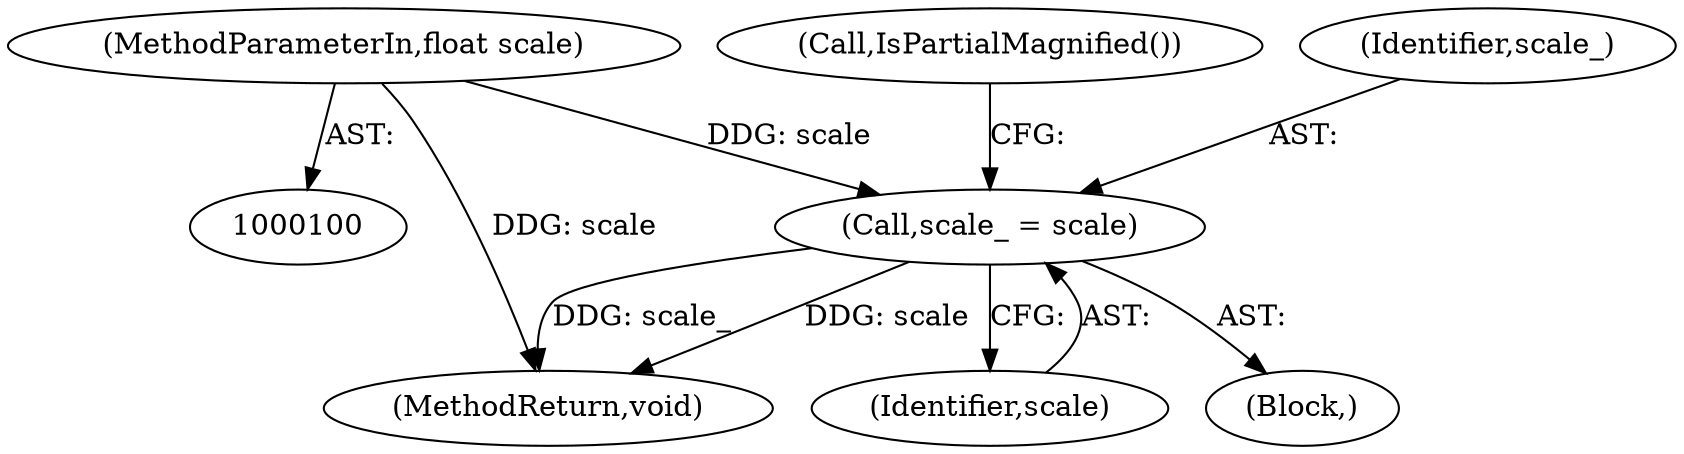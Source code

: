 digraph "1_Chrome_62b8b6e168a12263aab6b88dbef0b900cc37309f_15@del" {
"1000107" [label="(Call,scale_ = scale)"];
"1000101" [label="(MethodParameterIn,float scale)"];
"1000102" [label="(Block,)"];
"1000111" [label="(Call,IsPartialMagnified())"];
"1000117" [label="(MethodReturn,void)"];
"1000107" [label="(Call,scale_ = scale)"];
"1000108" [label="(Identifier,scale_)"];
"1000109" [label="(Identifier,scale)"];
"1000101" [label="(MethodParameterIn,float scale)"];
"1000107" -> "1000102"  [label="AST: "];
"1000107" -> "1000109"  [label="CFG: "];
"1000108" -> "1000107"  [label="AST: "];
"1000109" -> "1000107"  [label="AST: "];
"1000111" -> "1000107"  [label="CFG: "];
"1000107" -> "1000117"  [label="DDG: scale_"];
"1000107" -> "1000117"  [label="DDG: scale"];
"1000101" -> "1000107"  [label="DDG: scale"];
"1000101" -> "1000100"  [label="AST: "];
"1000101" -> "1000117"  [label="DDG: scale"];
}
